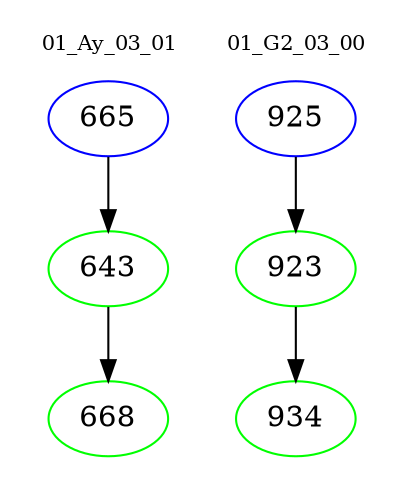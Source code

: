 digraph{
subgraph cluster_0 {
color = white
label = "01_Ay_03_01";
fontsize=10;
T0_665 [label="665", color="blue"]
T0_665 -> T0_643 [color="black"]
T0_643 [label="643", color="green"]
T0_643 -> T0_668 [color="black"]
T0_668 [label="668", color="green"]
}
subgraph cluster_1 {
color = white
label = "01_G2_03_00";
fontsize=10;
T1_925 [label="925", color="blue"]
T1_925 -> T1_923 [color="black"]
T1_923 [label="923", color="green"]
T1_923 -> T1_934 [color="black"]
T1_934 [label="934", color="green"]
}
}
